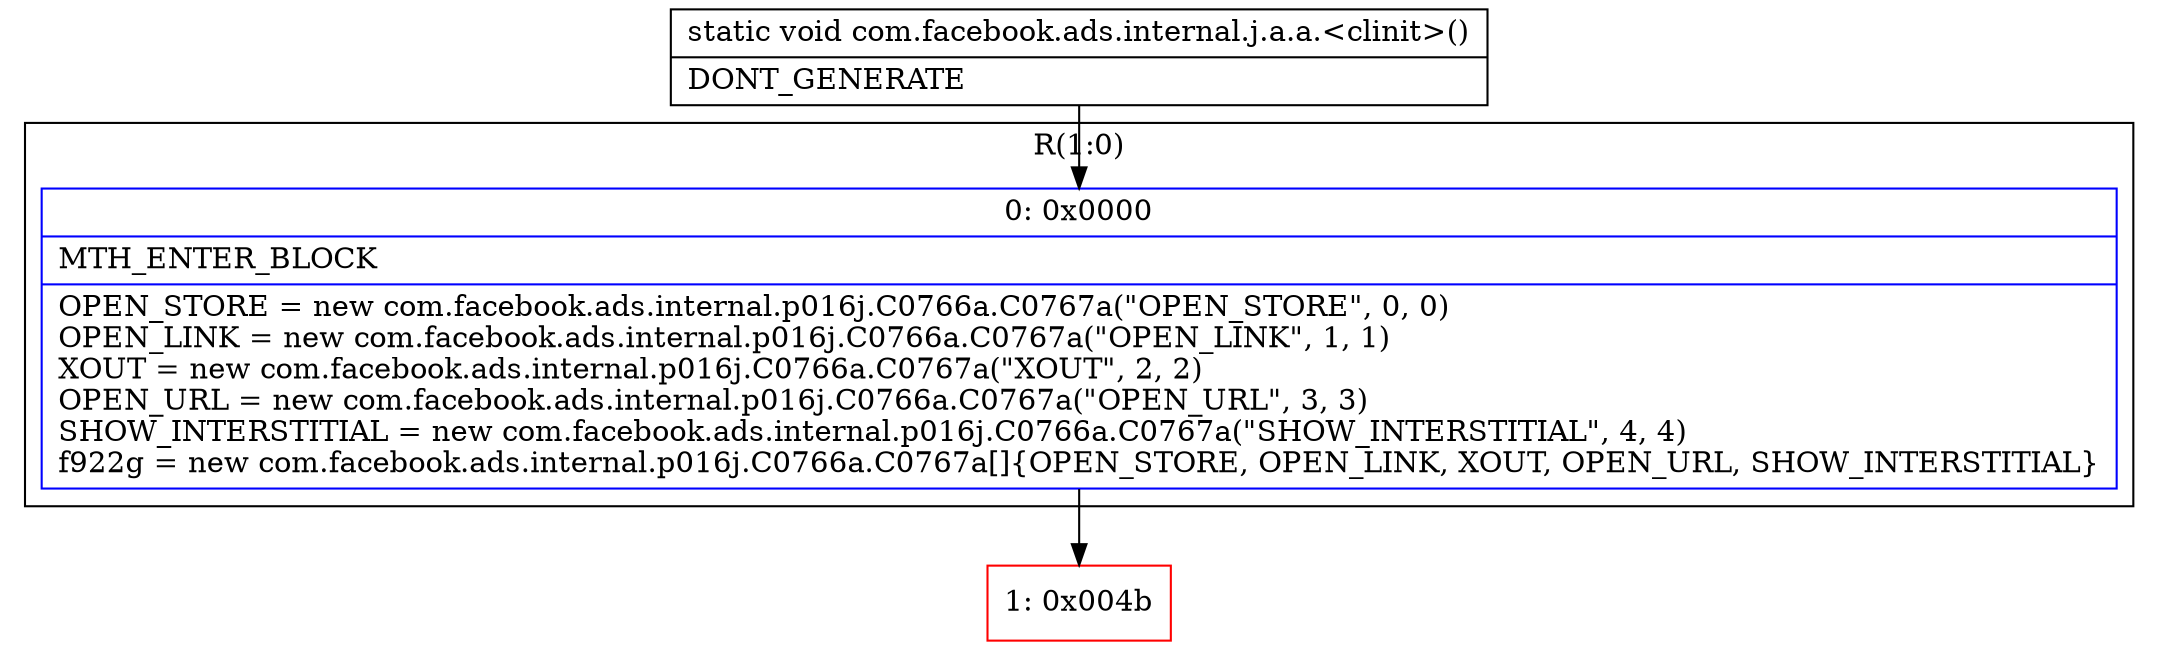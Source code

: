 digraph "CFG forcom.facebook.ads.internal.j.a.a.\<clinit\>()V" {
subgraph cluster_Region_1710970618 {
label = "R(1:0)";
node [shape=record,color=blue];
Node_0 [shape=record,label="{0\:\ 0x0000|MTH_ENTER_BLOCK\l|OPEN_STORE = new com.facebook.ads.internal.p016j.C0766a.C0767a(\"OPEN_STORE\", 0, 0)\lOPEN_LINK = new com.facebook.ads.internal.p016j.C0766a.C0767a(\"OPEN_LINK\", 1, 1)\lXOUT = new com.facebook.ads.internal.p016j.C0766a.C0767a(\"XOUT\", 2, 2)\lOPEN_URL = new com.facebook.ads.internal.p016j.C0766a.C0767a(\"OPEN_URL\", 3, 3)\lSHOW_INTERSTITIAL = new com.facebook.ads.internal.p016j.C0766a.C0767a(\"SHOW_INTERSTITIAL\", 4, 4)\lf922g = new com.facebook.ads.internal.p016j.C0766a.C0767a[]\{OPEN_STORE, OPEN_LINK, XOUT, OPEN_URL, SHOW_INTERSTITIAL\}\l}"];
}
Node_1 [shape=record,color=red,label="{1\:\ 0x004b}"];
MethodNode[shape=record,label="{static void com.facebook.ads.internal.j.a.a.\<clinit\>()  | DONT_GENERATE\l}"];
MethodNode -> Node_0;
Node_0 -> Node_1;
}


